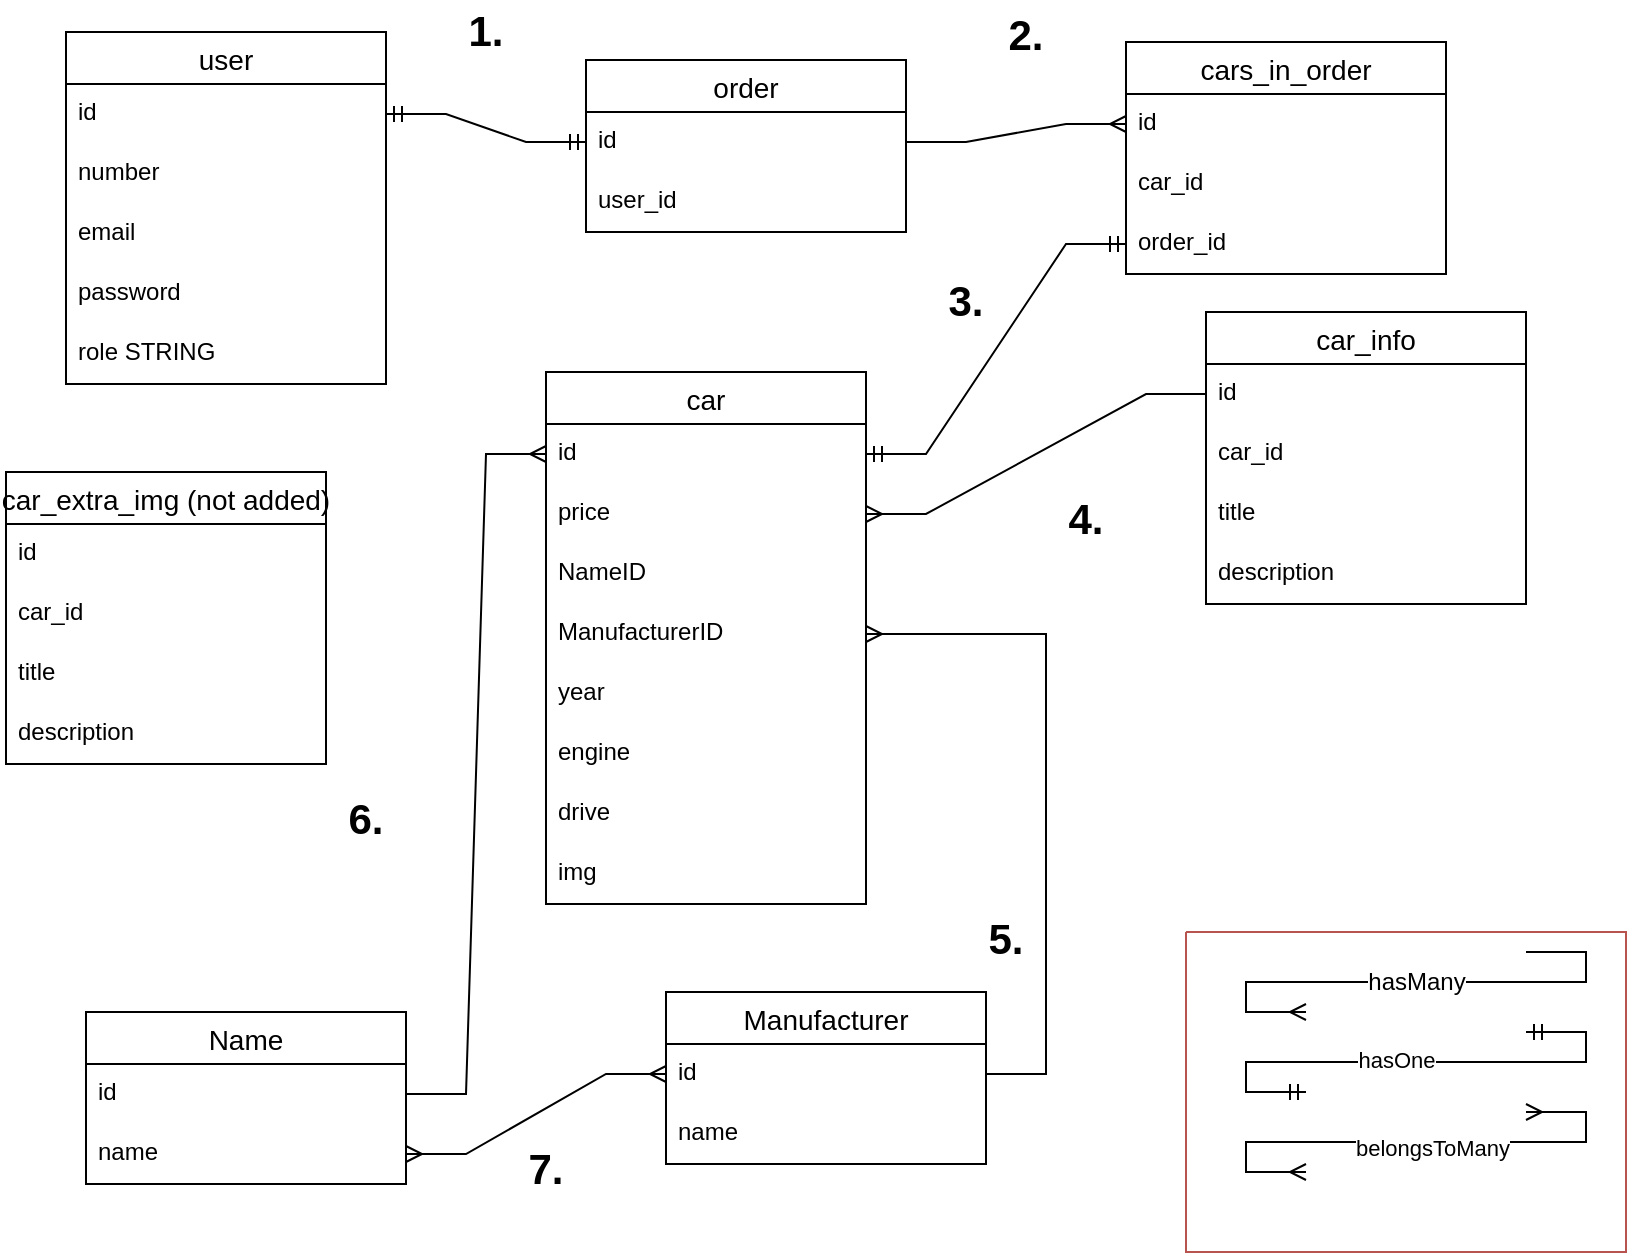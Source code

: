 <mxfile version="15.9.1" type="github">
  <diagram id="C5RBs43oDa-KdzZeNtuy" name="Page-1">
    <mxGraphModel dx="1422" dy="804" grid="1" gridSize="10" guides="1" tooltips="1" connect="1" arrows="1" fold="1" page="1" pageScale="1" pageWidth="827" pageHeight="1169" math="0" shadow="0">
      <root>
        <mxCell id="WIyWlLk6GJQsqaUBKTNV-0" />
        <mxCell id="WIyWlLk6GJQsqaUBKTNV-1" parent="WIyWlLk6GJQsqaUBKTNV-0" />
        <mxCell id="l4a7teRlpz1MRkaM1WK3-0" value="user" style="swimlane;fontStyle=0;childLayout=stackLayout;horizontal=1;startSize=26;horizontalStack=0;resizeParent=1;resizeParentMax=0;resizeLast=0;collapsible=1;marginBottom=0;align=center;fontSize=14;" parent="WIyWlLk6GJQsqaUBKTNV-1" vertex="1">
          <mxGeometry x="40" y="30" width="160" height="176" as="geometry">
            <mxRectangle x="50" y="40" width="60" height="26" as="alternateBounds" />
          </mxGeometry>
        </mxCell>
        <mxCell id="l4a7teRlpz1MRkaM1WK3-1" value="id" style="text;strokeColor=none;fillColor=none;spacingLeft=4;spacingRight=4;overflow=hidden;rotatable=0;points=[[0,0.5],[1,0.5]];portConstraint=eastwest;fontSize=12;" parent="l4a7teRlpz1MRkaM1WK3-0" vertex="1">
          <mxGeometry y="26" width="160" height="30" as="geometry" />
        </mxCell>
        <mxCell id="l4a7teRlpz1MRkaM1WK3-5" value="number" style="text;strokeColor=none;fillColor=none;spacingLeft=4;spacingRight=4;overflow=hidden;rotatable=0;points=[[0,0.5],[1,0.5]];portConstraint=eastwest;fontSize=12;" parent="l4a7teRlpz1MRkaM1WK3-0" vertex="1">
          <mxGeometry y="56" width="160" height="30" as="geometry" />
        </mxCell>
        <mxCell id="l4a7teRlpz1MRkaM1WK3-2" value="email" style="text;strokeColor=none;fillColor=none;spacingLeft=4;spacingRight=4;overflow=hidden;rotatable=0;points=[[0,0.5],[1,0.5]];portConstraint=eastwest;fontSize=12;" parent="l4a7teRlpz1MRkaM1WK3-0" vertex="1">
          <mxGeometry y="86" width="160" height="30" as="geometry" />
        </mxCell>
        <mxCell id="l4a7teRlpz1MRkaM1WK3-3" value="password" style="text;strokeColor=none;fillColor=none;spacingLeft=4;spacingRight=4;overflow=hidden;rotatable=0;points=[[0,0.5],[1,0.5]];portConstraint=eastwest;fontSize=12;" parent="l4a7teRlpz1MRkaM1WK3-0" vertex="1">
          <mxGeometry y="116" width="160" height="30" as="geometry" />
        </mxCell>
        <mxCell id="l4a7teRlpz1MRkaM1WK3-4" value="role STRING" style="text;strokeColor=none;fillColor=none;spacingLeft=4;spacingRight=4;overflow=hidden;rotatable=0;points=[[0,0.5],[1,0.5]];portConstraint=eastwest;fontSize=12;" parent="l4a7teRlpz1MRkaM1WK3-0" vertex="1">
          <mxGeometry y="146" width="160" height="30" as="geometry" />
        </mxCell>
        <mxCell id="l4a7teRlpz1MRkaM1WK3-6" value="order" style="swimlane;fontStyle=0;childLayout=stackLayout;horizontal=1;startSize=26;horizontalStack=0;resizeParent=1;resizeParentMax=0;resizeLast=0;collapsible=1;marginBottom=0;align=center;fontSize=14;" parent="WIyWlLk6GJQsqaUBKTNV-1" vertex="1">
          <mxGeometry x="300" y="44" width="160" height="86" as="geometry">
            <mxRectangle x="50" y="40" width="60" height="26" as="alternateBounds" />
          </mxGeometry>
        </mxCell>
        <mxCell id="l4a7teRlpz1MRkaM1WK3-7" value="id" style="text;strokeColor=none;fillColor=none;spacingLeft=4;spacingRight=4;overflow=hidden;rotatable=0;points=[[0,0.5],[1,0.5]];portConstraint=eastwest;fontSize=12;" parent="l4a7teRlpz1MRkaM1WK3-6" vertex="1">
          <mxGeometry y="26" width="160" height="30" as="geometry" />
        </mxCell>
        <mxCell id="l4a7teRlpz1MRkaM1WK3-8" value="user_id" style="text;strokeColor=none;fillColor=none;spacingLeft=4;spacingRight=4;overflow=hidden;rotatable=0;points=[[0,0.5],[1,0.5]];portConstraint=eastwest;fontSize=12;" parent="l4a7teRlpz1MRkaM1WK3-6" vertex="1">
          <mxGeometry y="56" width="160" height="30" as="geometry" />
        </mxCell>
        <mxCell id="l4a7teRlpz1MRkaM1WK3-19" value="car" style="swimlane;fontStyle=0;childLayout=stackLayout;horizontal=1;startSize=26;horizontalStack=0;resizeParent=1;resizeParentMax=0;resizeLast=0;collapsible=1;marginBottom=0;align=center;fontSize=14;" parent="WIyWlLk6GJQsqaUBKTNV-1" vertex="1">
          <mxGeometry x="280" y="200" width="160" height="266" as="geometry">
            <mxRectangle x="50" y="40" width="60" height="26" as="alternateBounds" />
          </mxGeometry>
        </mxCell>
        <mxCell id="l4a7teRlpz1MRkaM1WK3-20" value="id" style="text;strokeColor=none;fillColor=none;spacingLeft=4;spacingRight=4;overflow=hidden;rotatable=0;points=[[0,0.5],[1,0.5]];portConstraint=eastwest;fontSize=12;" parent="l4a7teRlpz1MRkaM1WK3-19" vertex="1">
          <mxGeometry y="26" width="160" height="30" as="geometry" />
        </mxCell>
        <mxCell id="l4a7teRlpz1MRkaM1WK3-24" value="price" style="text;strokeColor=none;fillColor=none;spacingLeft=4;spacingRight=4;overflow=hidden;rotatable=0;points=[[0,0.5],[1,0.5]];portConstraint=eastwest;fontSize=12;" parent="l4a7teRlpz1MRkaM1WK3-19" vertex="1">
          <mxGeometry y="56" width="160" height="30" as="geometry" />
        </mxCell>
        <mxCell id="l4a7teRlpz1MRkaM1WK3-22" value="NameID" style="text;strokeColor=none;fillColor=none;spacingLeft=4;spacingRight=4;overflow=hidden;rotatable=0;points=[[0,0.5],[1,0.5]];portConstraint=eastwest;fontSize=12;" parent="l4a7teRlpz1MRkaM1WK3-19" vertex="1">
          <mxGeometry y="86" width="160" height="30" as="geometry" />
        </mxCell>
        <mxCell id="l4a7teRlpz1MRkaM1WK3-27" value="ManufacturerID" style="text;strokeColor=none;fillColor=none;spacingLeft=4;spacingRight=4;overflow=hidden;rotatable=0;points=[[0,0.5],[1,0.5]];portConstraint=eastwest;fontSize=12;" parent="l4a7teRlpz1MRkaM1WK3-19" vertex="1">
          <mxGeometry y="116" width="160" height="30" as="geometry" />
        </mxCell>
        <mxCell id="l4a7teRlpz1MRkaM1WK3-23" value="year" style="text;strokeColor=none;fillColor=none;spacingLeft=4;spacingRight=4;overflow=hidden;rotatable=0;points=[[0,0.5],[1,0.5]];portConstraint=eastwest;fontSize=12;" parent="l4a7teRlpz1MRkaM1WK3-19" vertex="1">
          <mxGeometry y="146" width="160" height="30" as="geometry" />
        </mxCell>
        <mxCell id="l4a7teRlpz1MRkaM1WK3-26" value="engine" style="text;strokeColor=none;fillColor=none;spacingLeft=4;spacingRight=4;overflow=hidden;rotatable=0;points=[[0,0.5],[1,0.5]];portConstraint=eastwest;fontSize=12;" parent="l4a7teRlpz1MRkaM1WK3-19" vertex="1">
          <mxGeometry y="176" width="160" height="30" as="geometry" />
        </mxCell>
        <mxCell id="DgSa4yiFLleyg04VHqPO-35" value="drive" style="text;strokeColor=none;fillColor=none;spacingLeft=4;spacingRight=4;overflow=hidden;rotatable=0;points=[[0,0.5],[1,0.5]];portConstraint=eastwest;fontSize=12;" parent="l4a7teRlpz1MRkaM1WK3-19" vertex="1">
          <mxGeometry y="206" width="160" height="30" as="geometry" />
        </mxCell>
        <mxCell id="DgSa4yiFLleyg04VHqPO-36" value="img" style="text;strokeColor=none;fillColor=none;spacingLeft=4;spacingRight=4;overflow=hidden;rotatable=0;points=[[0,0.5],[1,0.5]];portConstraint=eastwest;fontSize=12;" parent="l4a7teRlpz1MRkaM1WK3-19" vertex="1">
          <mxGeometry y="236" width="160" height="30" as="geometry" />
        </mxCell>
        <mxCell id="l4a7teRlpz1MRkaM1WK3-28" value="Name" style="swimlane;fontStyle=0;childLayout=stackLayout;horizontal=1;startSize=26;horizontalStack=0;resizeParent=1;resizeParentMax=0;resizeLast=0;collapsible=1;marginBottom=0;align=center;fontSize=14;" parent="WIyWlLk6GJQsqaUBKTNV-1" vertex="1">
          <mxGeometry x="50" y="520" width="160" height="86" as="geometry">
            <mxRectangle x="20" y="520" width="60" height="26" as="alternateBounds" />
          </mxGeometry>
        </mxCell>
        <mxCell id="l4a7teRlpz1MRkaM1WK3-29" value="id" style="text;strokeColor=none;fillColor=none;spacingLeft=4;spacingRight=4;overflow=hidden;rotatable=0;points=[[0,0.5],[1,0.5]];portConstraint=eastwest;fontSize=12;" parent="l4a7teRlpz1MRkaM1WK3-28" vertex="1">
          <mxGeometry y="26" width="160" height="30" as="geometry" />
        </mxCell>
        <mxCell id="l4a7teRlpz1MRkaM1WK3-31" value="name" style="text;strokeColor=none;fillColor=none;spacingLeft=4;spacingRight=4;overflow=hidden;rotatable=0;points=[[0,0.5],[1,0.5]];portConstraint=eastwest;fontSize=12;" parent="l4a7teRlpz1MRkaM1WK3-28" vertex="1">
          <mxGeometry y="56" width="160" height="30" as="geometry" />
        </mxCell>
        <mxCell id="l4a7teRlpz1MRkaM1WK3-36" value="Manufacturer" style="swimlane;fontStyle=0;childLayout=stackLayout;horizontal=1;startSize=26;horizontalStack=0;resizeParent=1;resizeParentMax=0;resizeLast=0;collapsible=1;marginBottom=0;align=center;fontSize=14;" parent="WIyWlLk6GJQsqaUBKTNV-1" vertex="1">
          <mxGeometry x="340" y="510" width="160" height="86" as="geometry">
            <mxRectangle x="50" y="40" width="60" height="26" as="alternateBounds" />
          </mxGeometry>
        </mxCell>
        <mxCell id="l4a7teRlpz1MRkaM1WK3-37" value="id" style="text;strokeColor=none;fillColor=none;spacingLeft=4;spacingRight=4;overflow=hidden;rotatable=0;points=[[0,0.5],[1,0.5]];portConstraint=eastwest;fontSize=12;" parent="l4a7teRlpz1MRkaM1WK3-36" vertex="1">
          <mxGeometry y="26" width="160" height="30" as="geometry" />
        </mxCell>
        <mxCell id="l4a7teRlpz1MRkaM1WK3-38" value="name" style="text;strokeColor=none;fillColor=none;spacingLeft=4;spacingRight=4;overflow=hidden;rotatable=0;points=[[0,0.5],[1,0.5]];portConstraint=eastwest;fontSize=12;" parent="l4a7teRlpz1MRkaM1WK3-36" vertex="1">
          <mxGeometry y="56" width="160" height="30" as="geometry" />
        </mxCell>
        <mxCell id="l4a7teRlpz1MRkaM1WK3-66" value="car_info" style="swimlane;fontStyle=0;childLayout=stackLayout;horizontal=1;startSize=26;horizontalStack=0;resizeParent=1;resizeParentMax=0;resizeLast=0;collapsible=1;marginBottom=0;align=center;fontSize=14;" parent="WIyWlLk6GJQsqaUBKTNV-1" vertex="1">
          <mxGeometry x="610" y="170" width="160" height="146" as="geometry">
            <mxRectangle x="50" y="40" width="60" height="26" as="alternateBounds" />
          </mxGeometry>
        </mxCell>
        <mxCell id="l4a7teRlpz1MRkaM1WK3-67" value="id" style="text;strokeColor=none;fillColor=none;spacingLeft=4;spacingRight=4;overflow=hidden;rotatable=0;points=[[0,0.5],[1,0.5]];portConstraint=eastwest;fontSize=12;" parent="l4a7teRlpz1MRkaM1WK3-66" vertex="1">
          <mxGeometry y="26" width="160" height="30" as="geometry" />
        </mxCell>
        <mxCell id="l4a7teRlpz1MRkaM1WK3-69" value="car_id" style="text;strokeColor=none;fillColor=none;spacingLeft=4;spacingRight=4;overflow=hidden;rotatable=0;points=[[0,0.5],[1,0.5]];portConstraint=eastwest;fontSize=12;" parent="l4a7teRlpz1MRkaM1WK3-66" vertex="1">
          <mxGeometry y="56" width="160" height="30" as="geometry" />
        </mxCell>
        <mxCell id="l4a7teRlpz1MRkaM1WK3-68" value="title" style="text;strokeColor=none;fillColor=none;spacingLeft=4;spacingRight=4;overflow=hidden;rotatable=0;points=[[0,0.5],[1,0.5]];portConstraint=eastwest;fontSize=12;" parent="l4a7teRlpz1MRkaM1WK3-66" vertex="1">
          <mxGeometry y="86" width="160" height="30" as="geometry" />
        </mxCell>
        <mxCell id="l4a7teRlpz1MRkaM1WK3-70" value="description" style="text;strokeColor=none;fillColor=none;spacingLeft=4;spacingRight=4;overflow=hidden;rotatable=0;points=[[0,0.5],[1,0.5]];portConstraint=eastwest;fontSize=12;" parent="l4a7teRlpz1MRkaM1WK3-66" vertex="1">
          <mxGeometry y="116" width="160" height="30" as="geometry" />
        </mxCell>
        <mxCell id="l4a7teRlpz1MRkaM1WK3-73" value="" style="edgeStyle=entityRelationEdgeStyle;fontSize=12;html=1;endArrow=ERmandOne;startArrow=ERmandOne;rounded=0;" parent="WIyWlLk6GJQsqaUBKTNV-1" source="l4a7teRlpz1MRkaM1WK3-1" target="l4a7teRlpz1MRkaM1WK3-7" edge="1">
          <mxGeometry width="100" height="100" relative="1" as="geometry">
            <mxPoint x="340" y="400" as="sourcePoint" />
            <mxPoint x="440" y="300" as="targetPoint" />
          </mxGeometry>
        </mxCell>
        <mxCell id="l4a7teRlpz1MRkaM1WK3-84" value="" style="edgeStyle=entityRelationEdgeStyle;fontSize=12;html=1;endArrow=ERmany;rounded=0;exitX=1;exitY=0.5;exitDx=0;exitDy=0;" parent="WIyWlLk6GJQsqaUBKTNV-1" source="l4a7teRlpz1MRkaM1WK3-29" target="l4a7teRlpz1MRkaM1WK3-20" edge="1">
          <mxGeometry width="100" height="100" relative="1" as="geometry">
            <mxPoint x="240" y="330" as="sourcePoint" />
            <mxPoint x="440" y="470" as="targetPoint" />
          </mxGeometry>
        </mxCell>
        <mxCell id="l4a7teRlpz1MRkaM1WK3-86" value="" style="edgeStyle=entityRelationEdgeStyle;fontSize=12;html=1;endArrow=ERmany;rounded=0;" parent="WIyWlLk6GJQsqaUBKTNV-1" source="l4a7teRlpz1MRkaM1WK3-67" target="l4a7teRlpz1MRkaM1WK3-24" edge="1">
          <mxGeometry width="100" height="100" relative="1" as="geometry">
            <mxPoint x="340" y="480" as="sourcePoint" />
            <mxPoint x="440" y="380" as="targetPoint" />
          </mxGeometry>
        </mxCell>
        <mxCell id="l4a7teRlpz1MRkaM1WK3-87" value="cars_in_order" style="swimlane;fontStyle=0;childLayout=stackLayout;horizontal=1;startSize=26;horizontalStack=0;resizeParent=1;resizeParentMax=0;resizeLast=0;collapsible=1;marginBottom=0;align=center;fontSize=14;" parent="WIyWlLk6GJQsqaUBKTNV-1" vertex="1">
          <mxGeometry x="570" y="35" width="160" height="116" as="geometry">
            <mxRectangle x="50" y="40" width="60" height="26" as="alternateBounds" />
          </mxGeometry>
        </mxCell>
        <mxCell id="l4a7teRlpz1MRkaM1WK3-88" value="id" style="text;strokeColor=none;fillColor=none;spacingLeft=4;spacingRight=4;overflow=hidden;rotatable=0;points=[[0,0.5],[1,0.5]];portConstraint=eastwest;fontSize=12;" parent="l4a7teRlpz1MRkaM1WK3-87" vertex="1">
          <mxGeometry y="26" width="160" height="30" as="geometry" />
        </mxCell>
        <mxCell id="l4a7teRlpz1MRkaM1WK3-90" value="car_id&#xa;" style="text;strokeColor=none;fillColor=none;spacingLeft=4;spacingRight=4;overflow=hidden;rotatable=0;points=[[0,0.5],[1,0.5]];portConstraint=eastwest;fontSize=12;" parent="l4a7teRlpz1MRkaM1WK3-87" vertex="1">
          <mxGeometry y="56" width="160" height="30" as="geometry" />
        </mxCell>
        <mxCell id="l4a7teRlpz1MRkaM1WK3-89" value="order_id&#xa;" style="text;strokeColor=none;fillColor=none;spacingLeft=4;spacingRight=4;overflow=hidden;rotatable=0;points=[[0,0.5],[1,0.5]];portConstraint=eastwest;fontSize=12;" parent="l4a7teRlpz1MRkaM1WK3-87" vertex="1">
          <mxGeometry y="86" width="160" height="30" as="geometry" />
        </mxCell>
        <mxCell id="l4a7teRlpz1MRkaM1WK3-92" value="" style="edgeStyle=entityRelationEdgeStyle;fontSize=12;html=1;endArrow=ERmany;rounded=0;" parent="WIyWlLk6GJQsqaUBKTNV-1" source="l4a7teRlpz1MRkaM1WK3-7" target="l4a7teRlpz1MRkaM1WK3-88" edge="1">
          <mxGeometry width="100" height="100" relative="1" as="geometry">
            <mxPoint x="340" y="230" as="sourcePoint" />
            <mxPoint x="440" y="130" as="targetPoint" />
          </mxGeometry>
        </mxCell>
        <mxCell id="l4a7teRlpz1MRkaM1WK3-93" value="" style="edgeStyle=entityRelationEdgeStyle;fontSize=12;html=1;endArrow=ERmandOne;startArrow=ERmandOne;rounded=0;" parent="WIyWlLk6GJQsqaUBKTNV-1" source="l4a7teRlpz1MRkaM1WK3-89" target="l4a7teRlpz1MRkaM1WK3-20" edge="1">
          <mxGeometry width="100" height="100" relative="1" as="geometry">
            <mxPoint x="690" y="93" as="sourcePoint" />
            <mxPoint x="800" y="123" as="targetPoint" />
          </mxGeometry>
        </mxCell>
        <mxCell id="DgSa4yiFLleyg04VHqPO-9" value="" style="edgeStyle=entityRelationEdgeStyle;fontSize=12;html=1;endArrow=ERmany;rounded=0;" parent="WIyWlLk6GJQsqaUBKTNV-1" source="l4a7teRlpz1MRkaM1WK3-37" target="l4a7teRlpz1MRkaM1WK3-27" edge="1">
          <mxGeometry width="100" height="100" relative="1" as="geometry">
            <mxPoint x="480" y="560" as="sourcePoint" />
            <mxPoint x="330" y="276.0" as="targetPoint" />
          </mxGeometry>
        </mxCell>
        <mxCell id="DgSa4yiFLleyg04VHqPO-10" value="" style="edgeStyle=entityRelationEdgeStyle;fontSize=12;html=1;endArrow=ERmany;startArrow=ERmany;rounded=0;" parent="WIyWlLk6GJQsqaUBKTNV-1" source="l4a7teRlpz1MRkaM1WK3-37" target="l4a7teRlpz1MRkaM1WK3-31" edge="1">
          <mxGeometry width="100" height="100" relative="1" as="geometry">
            <mxPoint x="-30" y="531" as="sourcePoint" />
            <mxPoint y="350" as="targetPoint" />
          </mxGeometry>
        </mxCell>
        <mxCell id="DgSa4yiFLleyg04VHqPO-19" value="hasMany" style="edgeStyle=entityRelationEdgeStyle;fontSize=12;html=1;endArrow=ERmany;rounded=0;" parent="WIyWlLk6GJQsqaUBKTNV-1" edge="1">
          <mxGeometry width="100" height="100" relative="1" as="geometry">
            <mxPoint x="770" y="490" as="sourcePoint" />
            <mxPoint x="660" y="520" as="targetPoint" />
          </mxGeometry>
        </mxCell>
        <mxCell id="DgSa4yiFLleyg04VHqPO-20" value="" style="edgeStyle=entityRelationEdgeStyle;fontSize=12;html=1;endArrow=ERmany;startArrow=ERmany;rounded=0;" parent="WIyWlLk6GJQsqaUBKTNV-1" edge="1">
          <mxGeometry width="100" height="100" relative="1" as="geometry">
            <mxPoint x="770" y="570" as="sourcePoint" />
            <mxPoint x="660" y="600" as="targetPoint" />
          </mxGeometry>
        </mxCell>
        <mxCell id="DgSa4yiFLleyg04VHqPO-21" value="belongsToMany" style="edgeLabel;html=1;align=center;verticalAlign=middle;resizable=0;points=[];" parent="DgSa4yiFLleyg04VHqPO-20" vertex="1" connectable="0">
          <mxGeometry x="-0.058" y="3" relative="1" as="geometry">
            <mxPoint as="offset" />
          </mxGeometry>
        </mxCell>
        <mxCell id="DgSa4yiFLleyg04VHqPO-22" value="" style="edgeStyle=entityRelationEdgeStyle;fontSize=12;html=1;endArrow=ERmandOne;startArrow=ERmandOne;rounded=0;" parent="WIyWlLk6GJQsqaUBKTNV-1" edge="1">
          <mxGeometry width="100" height="100" relative="1" as="geometry">
            <mxPoint x="770" y="530" as="sourcePoint" />
            <mxPoint x="660" y="560" as="targetPoint" />
          </mxGeometry>
        </mxCell>
        <mxCell id="DgSa4yiFLleyg04VHqPO-23" value="hasOne" style="edgeLabel;html=1;align=center;verticalAlign=middle;resizable=0;points=[];" parent="DgSa4yiFLleyg04VHqPO-22" vertex="1" connectable="0">
          <mxGeometry x="0.075" y="-1" relative="1" as="geometry">
            <mxPoint as="offset" />
          </mxGeometry>
        </mxCell>
        <mxCell id="DgSa4yiFLleyg04VHqPO-26" value="" style="endArrow=none;html=1;rounded=0;fillColor=#f8cecc;strokeColor=#b85450;" parent="WIyWlLk6GJQsqaUBKTNV-1" edge="1">
          <mxGeometry width="50" height="50" relative="1" as="geometry">
            <mxPoint x="600" y="480" as="sourcePoint" />
            <mxPoint x="600" y="480" as="targetPoint" />
            <Array as="points">
              <mxPoint x="820" y="480" />
              <mxPoint x="820" y="640" />
              <mxPoint x="600" y="640" />
            </Array>
          </mxGeometry>
        </mxCell>
        <mxCell id="DgSa4yiFLleyg04VHqPO-27" value="1." style="text;html=1;strokeColor=none;fillColor=none;align=center;verticalAlign=middle;whiteSpace=wrap;rounded=0;fontStyle=1;fontSize=21;" parent="WIyWlLk6GJQsqaUBKTNV-1" vertex="1">
          <mxGeometry x="220" y="14" width="60" height="30" as="geometry" />
        </mxCell>
        <mxCell id="DgSa4yiFLleyg04VHqPO-28" value="2." style="text;html=1;strokeColor=none;fillColor=none;align=center;verticalAlign=middle;whiteSpace=wrap;rounded=0;fontStyle=1;fontSize=21;" parent="WIyWlLk6GJQsqaUBKTNV-1" vertex="1">
          <mxGeometry x="490" y="18" width="60" height="26" as="geometry" />
        </mxCell>
        <mxCell id="DgSa4yiFLleyg04VHqPO-29" value="3." style="text;html=1;strokeColor=none;fillColor=none;align=center;verticalAlign=middle;whiteSpace=wrap;rounded=0;fontStyle=1;fontSize=21;" parent="WIyWlLk6GJQsqaUBKTNV-1" vertex="1">
          <mxGeometry x="460" y="151" width="60" height="26" as="geometry" />
        </mxCell>
        <mxCell id="DgSa4yiFLleyg04VHqPO-30" value="4." style="text;html=1;strokeColor=none;fillColor=none;align=center;verticalAlign=middle;whiteSpace=wrap;rounded=0;fontStyle=1;fontSize=21;" parent="WIyWlLk6GJQsqaUBKTNV-1" vertex="1">
          <mxGeometry x="520" y="260" width="60" height="26" as="geometry" />
        </mxCell>
        <mxCell id="DgSa4yiFLleyg04VHqPO-31" value="5." style="text;html=1;strokeColor=none;fillColor=none;align=center;verticalAlign=middle;whiteSpace=wrap;rounded=0;fontStyle=1;fontSize=21;" parent="WIyWlLk6GJQsqaUBKTNV-1" vertex="1">
          <mxGeometry x="480" y="470" width="60" height="26" as="geometry" />
        </mxCell>
        <mxCell id="DgSa4yiFLleyg04VHqPO-32" value="6." style="text;html=1;strokeColor=none;fillColor=none;align=center;verticalAlign=middle;whiteSpace=wrap;rounded=0;fontStyle=1;fontSize=21;" parent="WIyWlLk6GJQsqaUBKTNV-1" vertex="1">
          <mxGeometry x="160" y="410" width="60" height="26" as="geometry" />
        </mxCell>
        <mxCell id="DgSa4yiFLleyg04VHqPO-33" value="7." style="text;html=1;strokeColor=none;fillColor=none;align=center;verticalAlign=middle;whiteSpace=wrap;rounded=0;fontStyle=1;fontSize=21;" parent="WIyWlLk6GJQsqaUBKTNV-1" vertex="1">
          <mxGeometry x="250" y="585" width="60" height="26" as="geometry" />
        </mxCell>
        <mxCell id="xEeOkklfkbj-AtqvjBbu-0" value="car_extra_img (not added)" style="swimlane;fontStyle=0;childLayout=stackLayout;horizontal=1;startSize=26;horizontalStack=0;resizeParent=1;resizeParentMax=0;resizeLast=0;collapsible=1;marginBottom=0;align=center;fontSize=14;" vertex="1" parent="WIyWlLk6GJQsqaUBKTNV-1">
          <mxGeometry x="10" y="250" width="160" height="146" as="geometry">
            <mxRectangle x="50" y="40" width="60" height="26" as="alternateBounds" />
          </mxGeometry>
        </mxCell>
        <mxCell id="xEeOkklfkbj-AtqvjBbu-1" value="id" style="text;strokeColor=none;fillColor=none;spacingLeft=4;spacingRight=4;overflow=hidden;rotatable=0;points=[[0,0.5],[1,0.5]];portConstraint=eastwest;fontSize=12;" vertex="1" parent="xEeOkklfkbj-AtqvjBbu-0">
          <mxGeometry y="26" width="160" height="30" as="geometry" />
        </mxCell>
        <mxCell id="xEeOkklfkbj-AtqvjBbu-2" value="car_id" style="text;strokeColor=none;fillColor=none;spacingLeft=4;spacingRight=4;overflow=hidden;rotatable=0;points=[[0,0.5],[1,0.5]];portConstraint=eastwest;fontSize=12;" vertex="1" parent="xEeOkklfkbj-AtqvjBbu-0">
          <mxGeometry y="56" width="160" height="30" as="geometry" />
        </mxCell>
        <mxCell id="xEeOkklfkbj-AtqvjBbu-3" value="title" style="text;strokeColor=none;fillColor=none;spacingLeft=4;spacingRight=4;overflow=hidden;rotatable=0;points=[[0,0.5],[1,0.5]];portConstraint=eastwest;fontSize=12;" vertex="1" parent="xEeOkklfkbj-AtqvjBbu-0">
          <mxGeometry y="86" width="160" height="30" as="geometry" />
        </mxCell>
        <mxCell id="xEeOkklfkbj-AtqvjBbu-4" value="description" style="text;strokeColor=none;fillColor=none;spacingLeft=4;spacingRight=4;overflow=hidden;rotatable=0;points=[[0,0.5],[1,0.5]];portConstraint=eastwest;fontSize=12;" vertex="1" parent="xEeOkklfkbj-AtqvjBbu-0">
          <mxGeometry y="116" width="160" height="30" as="geometry" />
        </mxCell>
      </root>
    </mxGraphModel>
  </diagram>
</mxfile>
